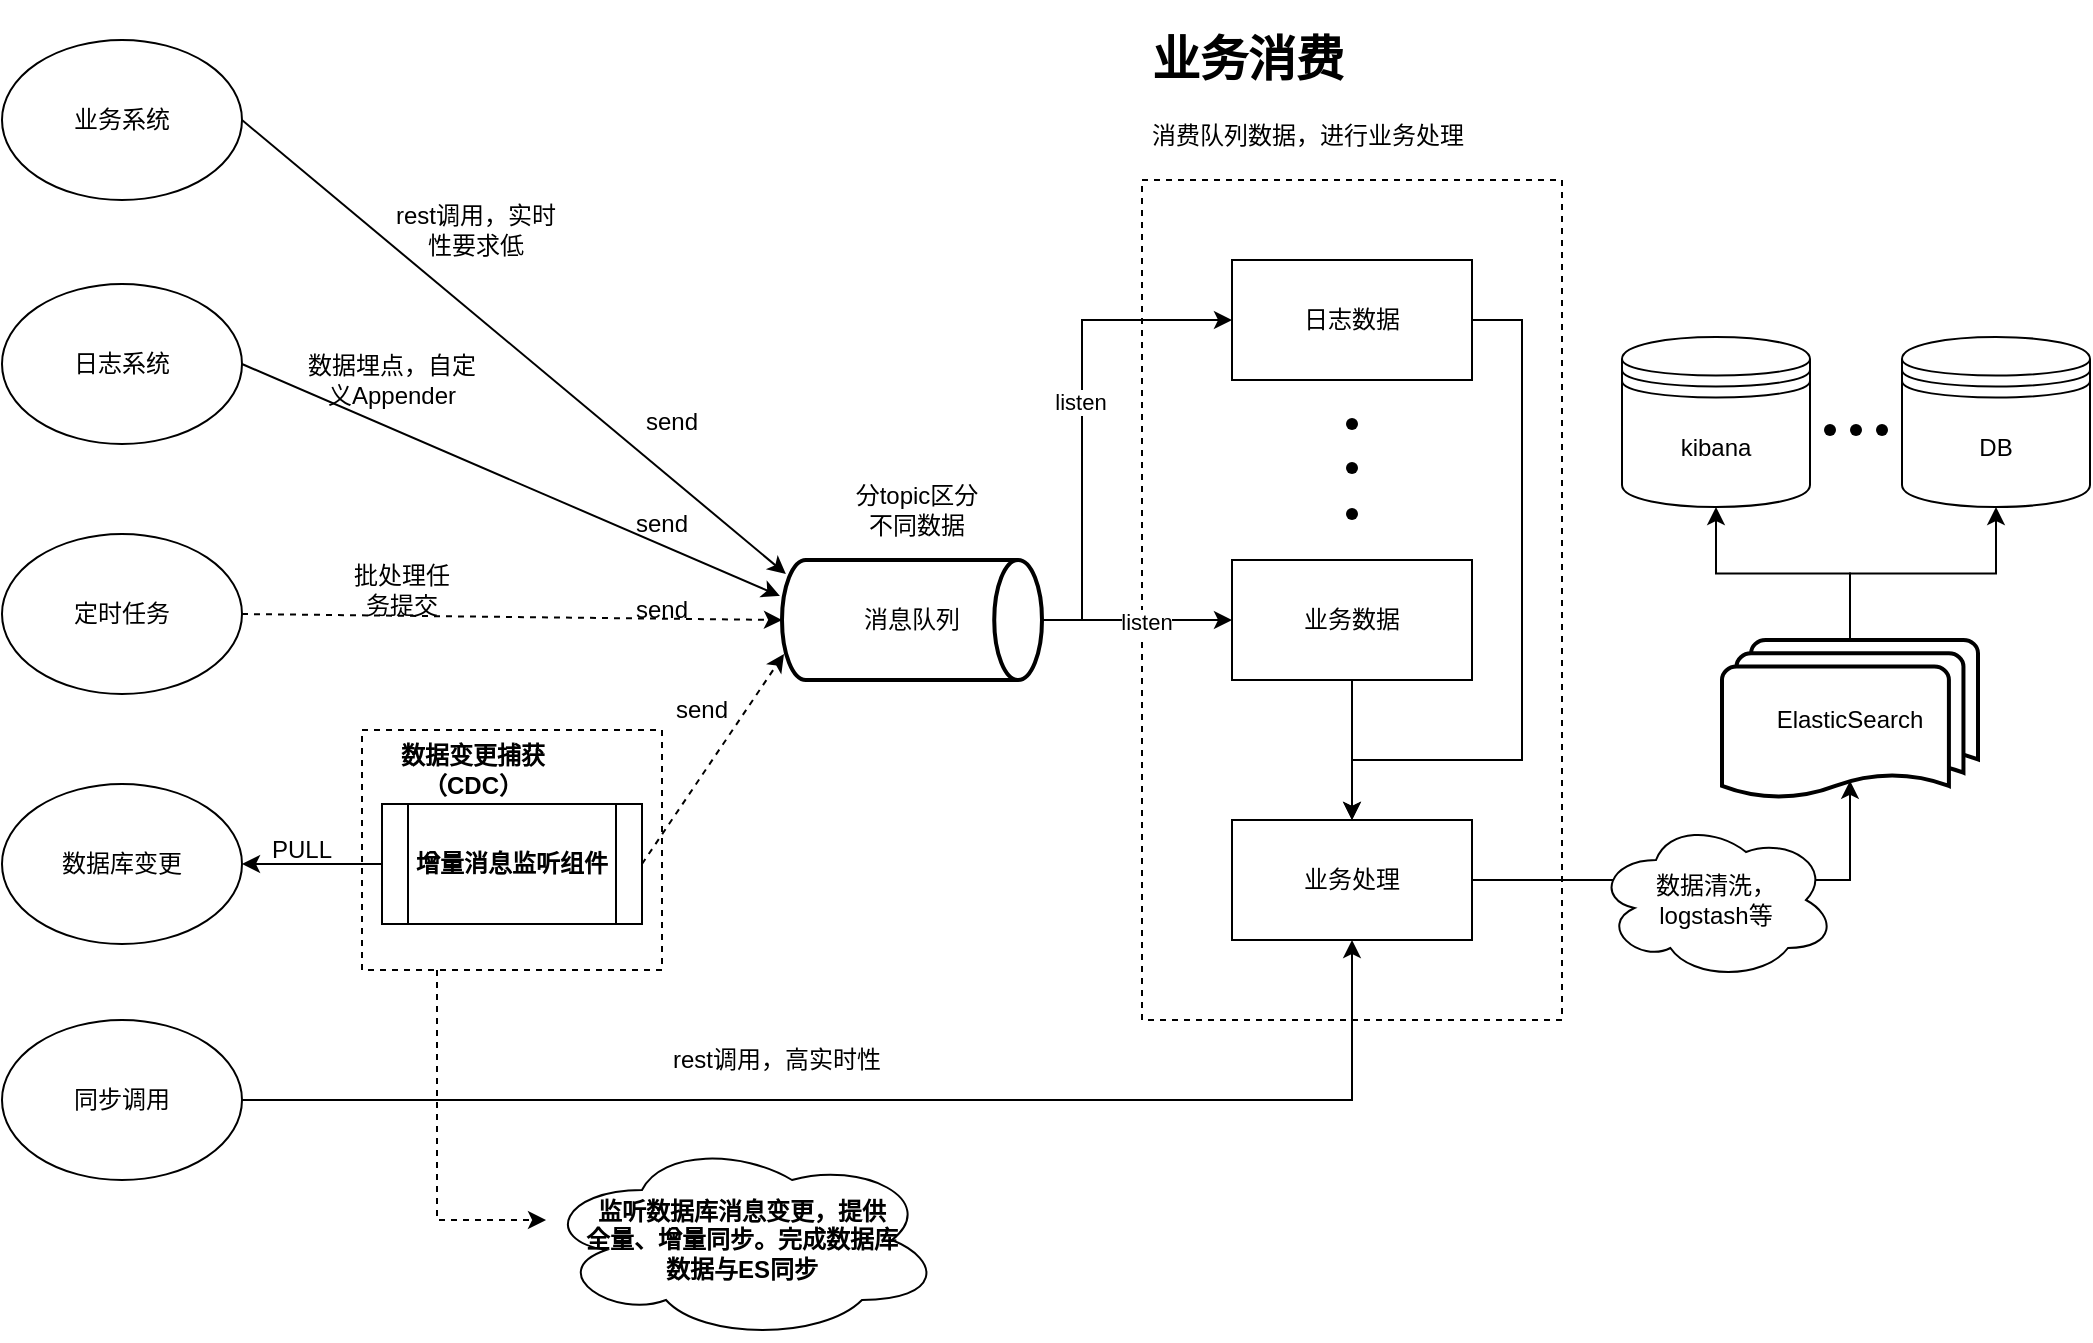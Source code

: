 <mxfile version="21.1.1" type="github">
  <diagram id="C5RBs43oDa-KdzZeNtuy" name="Page-1">
    <mxGraphModel dx="1886" dy="734" grid="1" gridSize="10" guides="1" tooltips="1" connect="1" arrows="1" fold="1" page="1" pageScale="1" pageWidth="827" pageHeight="1169" math="0" shadow="0">
      <root>
        <mxCell id="WIyWlLk6GJQsqaUBKTNV-0" />
        <mxCell id="WIyWlLk6GJQsqaUBKTNV-1" parent="WIyWlLk6GJQsqaUBKTNV-0" />
        <mxCell id="dklQk-y3ViTdaod3lkAC-16" style="edgeStyle=orthogonalEdgeStyle;rounded=0;orthogonalLoop=1;jettySize=auto;html=1;exitX=0.25;exitY=1;exitDx=0;exitDy=0;dashed=1;" edge="1" parent="WIyWlLk6GJQsqaUBKTNV-1" source="dklQk-y3ViTdaod3lkAC-14" target="dklQk-y3ViTdaod3lkAC-15">
          <mxGeometry relative="1" as="geometry">
            <Array as="points">
              <mxPoint x="278" y="650" />
            </Array>
          </mxGeometry>
        </mxCell>
        <mxCell id="dklQk-y3ViTdaod3lkAC-14" value="" style="rounded=0;whiteSpace=wrap;html=1;dashed=1;" vertex="1" parent="WIyWlLk6GJQsqaUBKTNV-1">
          <mxGeometry x="240" y="405" width="150" height="120" as="geometry" />
        </mxCell>
        <mxCell id="OTv721mIkLzw12clumnJ-23" value="" style="rounded=0;whiteSpace=wrap;html=1;dashed=1;" parent="WIyWlLk6GJQsqaUBKTNV-1" vertex="1">
          <mxGeometry x="630" y="130" width="210" height="420" as="geometry" />
        </mxCell>
        <mxCell id="OTv721mIkLzw12clumnJ-5" style="rounded=0;orthogonalLoop=1;jettySize=auto;html=1;exitX=1;exitY=0.5;exitDx=0;exitDy=0;entryX=-0.008;entryY=0.3;entryDx=0;entryDy=0;entryPerimeter=0;" parent="WIyWlLk6GJQsqaUBKTNV-1" source="OTv721mIkLzw12clumnJ-0" target="OTv721mIkLzw12clumnJ-4" edge="1">
          <mxGeometry relative="1" as="geometry" />
        </mxCell>
        <mxCell id="OTv721mIkLzw12clumnJ-0" value="日志系统" style="ellipse;whiteSpace=wrap;html=1;" parent="WIyWlLk6GJQsqaUBKTNV-1" vertex="1">
          <mxGeometry x="60" y="182" width="120" height="80" as="geometry" />
        </mxCell>
        <mxCell id="OTv721mIkLzw12clumnJ-32" style="edgeStyle=orthogonalEdgeStyle;rounded=0;orthogonalLoop=1;jettySize=auto;html=1;exitX=1;exitY=0.5;exitDx=0;exitDy=0;entryX=0.5;entryY=1;entryDx=0;entryDy=0;" parent="WIyWlLk6GJQsqaUBKTNV-1" source="OTv721mIkLzw12clumnJ-1" target="OTv721mIkLzw12clumnJ-26" edge="1">
          <mxGeometry relative="1" as="geometry">
            <Array as="points">
              <mxPoint x="735" y="590" />
            </Array>
          </mxGeometry>
        </mxCell>
        <mxCell id="OTv721mIkLzw12clumnJ-1" value="同步调用" style="ellipse;whiteSpace=wrap;html=1;" parent="WIyWlLk6GJQsqaUBKTNV-1" vertex="1">
          <mxGeometry x="60" y="550" width="120" height="80" as="geometry" />
        </mxCell>
        <mxCell id="OTv721mIkLzw12clumnJ-2" value="数据库变更" style="ellipse;whiteSpace=wrap;html=1;" parent="WIyWlLk6GJQsqaUBKTNV-1" vertex="1">
          <mxGeometry x="60" y="432" width="120" height="80" as="geometry" />
        </mxCell>
        <mxCell id="OTv721mIkLzw12clumnJ-12" style="rounded=0;orthogonalLoop=1;jettySize=auto;html=1;exitX=1;exitY=0.5;exitDx=0;exitDy=0;entryX=0;entryY=0.5;entryDx=0;entryDy=0;entryPerimeter=0;dashed=1;" parent="WIyWlLk6GJQsqaUBKTNV-1" source="OTv721mIkLzw12clumnJ-3" target="OTv721mIkLzw12clumnJ-4" edge="1">
          <mxGeometry relative="1" as="geometry" />
        </mxCell>
        <mxCell id="OTv721mIkLzw12clumnJ-3" value="定时任务" style="ellipse;whiteSpace=wrap;html=1;" parent="WIyWlLk6GJQsqaUBKTNV-1" vertex="1">
          <mxGeometry x="60" y="307" width="120" height="80" as="geometry" />
        </mxCell>
        <mxCell id="OTv721mIkLzw12clumnJ-28" style="edgeStyle=orthogonalEdgeStyle;rounded=0;orthogonalLoop=1;jettySize=auto;html=1;exitX=1;exitY=0.5;exitDx=0;exitDy=0;exitPerimeter=0;entryX=0;entryY=0.5;entryDx=0;entryDy=0;" parent="WIyWlLk6GJQsqaUBKTNV-1" source="OTv721mIkLzw12clumnJ-4" target="OTv721mIkLzw12clumnJ-24" edge="1">
          <mxGeometry relative="1" as="geometry">
            <Array as="points">
              <mxPoint x="600" y="350" />
              <mxPoint x="600" y="200" />
            </Array>
          </mxGeometry>
        </mxCell>
        <mxCell id="OTv721mIkLzw12clumnJ-36" value="listen" style="edgeLabel;html=1;align=center;verticalAlign=middle;resizable=0;points=[];" parent="OTv721mIkLzw12clumnJ-28" vertex="1" connectable="0">
          <mxGeometry x="0.053" y="1" relative="1" as="geometry">
            <mxPoint as="offset" />
          </mxGeometry>
        </mxCell>
        <mxCell id="OTv721mIkLzw12clumnJ-30" style="edgeStyle=orthogonalEdgeStyle;rounded=0;orthogonalLoop=1;jettySize=auto;html=1;exitX=1;exitY=0.5;exitDx=0;exitDy=0;exitPerimeter=0;entryX=0;entryY=0.5;entryDx=0;entryDy=0;" parent="WIyWlLk6GJQsqaUBKTNV-1" source="OTv721mIkLzw12clumnJ-4" target="OTv721mIkLzw12clumnJ-25" edge="1">
          <mxGeometry relative="1" as="geometry" />
        </mxCell>
        <mxCell id="OTv721mIkLzw12clumnJ-4" value="消息队列" style="strokeWidth=2;html=1;shape=mxgraph.flowchart.direct_data;whiteSpace=wrap;" parent="WIyWlLk6GJQsqaUBKTNV-1" vertex="1">
          <mxGeometry x="450" y="320" width="130" height="60" as="geometry" />
        </mxCell>
        <mxCell id="OTv721mIkLzw12clumnJ-6" value="数据埋点，自定义Appender" style="text;html=1;strokeColor=none;fillColor=none;align=center;verticalAlign=middle;whiteSpace=wrap;rounded=0;" parent="WIyWlLk6GJQsqaUBKTNV-1" vertex="1">
          <mxGeometry x="210" y="215" width="90" height="30" as="geometry" />
        </mxCell>
        <mxCell id="OTv721mIkLzw12clumnJ-42" style="edgeStyle=orthogonalEdgeStyle;rounded=0;orthogonalLoop=1;jettySize=auto;html=1;exitX=0.5;exitY=0;exitDx=0;exitDy=0;exitPerimeter=0;entryX=0.5;entryY=1;entryDx=0;entryDy=0;" parent="WIyWlLk6GJQsqaUBKTNV-1" source="OTv721mIkLzw12clumnJ-8" target="OTv721mIkLzw12clumnJ-9" edge="1">
          <mxGeometry relative="1" as="geometry" />
        </mxCell>
        <mxCell id="OTv721mIkLzw12clumnJ-46" style="edgeStyle=orthogonalEdgeStyle;rounded=0;orthogonalLoop=1;jettySize=auto;html=1;exitX=0.5;exitY=0;exitDx=0;exitDy=0;exitPerimeter=0;entryX=0.5;entryY=1;entryDx=0;entryDy=0;" parent="WIyWlLk6GJQsqaUBKTNV-1" source="OTv721mIkLzw12clumnJ-8" target="OTv721mIkLzw12clumnJ-40" edge="1">
          <mxGeometry relative="1" as="geometry" />
        </mxCell>
        <mxCell id="OTv721mIkLzw12clumnJ-8" value="ElasticSearch" style="strokeWidth=2;html=1;shape=mxgraph.flowchart.multi-document;whiteSpace=wrap;" parent="WIyWlLk6GJQsqaUBKTNV-1" vertex="1">
          <mxGeometry x="920" y="360" width="128" height="80" as="geometry" />
        </mxCell>
        <mxCell id="OTv721mIkLzw12clumnJ-9" value="kibana" style="shape=datastore;whiteSpace=wrap;html=1;" parent="WIyWlLk6GJQsqaUBKTNV-1" vertex="1">
          <mxGeometry x="870" y="208.5" width="94" height="85" as="geometry" />
        </mxCell>
        <mxCell id="OTv721mIkLzw12clumnJ-13" style="rounded=0;orthogonalLoop=1;jettySize=auto;html=1;exitX=1;exitY=0.5;exitDx=0;exitDy=0;dashed=1;" parent="WIyWlLk6GJQsqaUBKTNV-1" source="OTv721mIkLzw12clumnJ-11" edge="1">
          <mxGeometry relative="1" as="geometry">
            <mxPoint x="451" y="367" as="targetPoint" />
          </mxGeometry>
        </mxCell>
        <mxCell id="OTv721mIkLzw12clumnJ-15" style="edgeStyle=orthogonalEdgeStyle;rounded=0;orthogonalLoop=1;jettySize=auto;html=1;exitX=0;exitY=0.5;exitDx=0;exitDy=0;entryX=1;entryY=0.5;entryDx=0;entryDy=0;" parent="WIyWlLk6GJQsqaUBKTNV-1" source="OTv721mIkLzw12clumnJ-11" target="OTv721mIkLzw12clumnJ-2" edge="1">
          <mxGeometry relative="1" as="geometry" />
        </mxCell>
        <mxCell id="OTv721mIkLzw12clumnJ-11" value="&lt;b&gt;增量消息监听组件&lt;/b&gt;" style="shape=process;whiteSpace=wrap;html=1;backgroundOutline=1;" parent="WIyWlLk6GJQsqaUBKTNV-1" vertex="1">
          <mxGeometry x="250" y="442" width="130" height="60" as="geometry" />
        </mxCell>
        <mxCell id="OTv721mIkLzw12clumnJ-14" value="批处理任务提交" style="text;html=1;strokeColor=none;fillColor=none;align=center;verticalAlign=middle;whiteSpace=wrap;rounded=0;" parent="WIyWlLk6GJQsqaUBKTNV-1" vertex="1">
          <mxGeometry x="230" y="320" width="60" height="30" as="geometry" />
        </mxCell>
        <mxCell id="OTv721mIkLzw12clumnJ-16" value="PULL" style="text;html=1;strokeColor=none;fillColor=none;align=center;verticalAlign=middle;whiteSpace=wrap;rounded=0;" parent="WIyWlLk6GJQsqaUBKTNV-1" vertex="1">
          <mxGeometry x="180" y="450" width="60" height="30" as="geometry" />
        </mxCell>
        <mxCell id="OTv721mIkLzw12clumnJ-19" value="send" style="text;html=1;strokeColor=none;fillColor=none;align=center;verticalAlign=middle;whiteSpace=wrap;rounded=0;" parent="WIyWlLk6GJQsqaUBKTNV-1" vertex="1">
          <mxGeometry x="380" y="380" width="60" height="30" as="geometry" />
        </mxCell>
        <mxCell id="OTv721mIkLzw12clumnJ-20" value="send" style="text;html=1;strokeColor=none;fillColor=none;align=center;verticalAlign=middle;whiteSpace=wrap;rounded=0;" parent="WIyWlLk6GJQsqaUBKTNV-1" vertex="1">
          <mxGeometry x="360" y="330" width="60" height="30" as="geometry" />
        </mxCell>
        <mxCell id="OTv721mIkLzw12clumnJ-21" value="send" style="text;html=1;strokeColor=none;fillColor=none;align=center;verticalAlign=middle;whiteSpace=wrap;rounded=0;" parent="WIyWlLk6GJQsqaUBKTNV-1" vertex="1">
          <mxGeometry x="360" y="287" width="60" height="30" as="geometry" />
        </mxCell>
        <mxCell id="OTv721mIkLzw12clumnJ-34" style="edgeStyle=orthogonalEdgeStyle;rounded=0;orthogonalLoop=1;jettySize=auto;html=1;exitX=1;exitY=0.5;exitDx=0;exitDy=0;entryX=0.5;entryY=0;entryDx=0;entryDy=0;" parent="WIyWlLk6GJQsqaUBKTNV-1" source="OTv721mIkLzw12clumnJ-24" target="OTv721mIkLzw12clumnJ-26" edge="1">
          <mxGeometry relative="1" as="geometry">
            <Array as="points">
              <mxPoint x="820" y="200" />
              <mxPoint x="820" y="420" />
              <mxPoint x="735" y="420" />
            </Array>
          </mxGeometry>
        </mxCell>
        <mxCell id="OTv721mIkLzw12clumnJ-24" value="日志数据" style="rounded=0;whiteSpace=wrap;html=1;" parent="WIyWlLk6GJQsqaUBKTNV-1" vertex="1">
          <mxGeometry x="675" y="170" width="120" height="60" as="geometry" />
        </mxCell>
        <mxCell id="OTv721mIkLzw12clumnJ-33" style="edgeStyle=orthogonalEdgeStyle;rounded=0;orthogonalLoop=1;jettySize=auto;html=1;exitX=0.5;exitY=1;exitDx=0;exitDy=0;" parent="WIyWlLk6GJQsqaUBKTNV-1" source="OTv721mIkLzw12clumnJ-25" target="OTv721mIkLzw12clumnJ-26" edge="1">
          <mxGeometry relative="1" as="geometry" />
        </mxCell>
        <mxCell id="OTv721mIkLzw12clumnJ-25" value="业务数据" style="rounded=0;whiteSpace=wrap;html=1;" parent="WIyWlLk6GJQsqaUBKTNV-1" vertex="1">
          <mxGeometry x="675" y="320" width="120" height="60" as="geometry" />
        </mxCell>
        <mxCell id="OTv721mIkLzw12clumnJ-35" style="edgeStyle=orthogonalEdgeStyle;rounded=0;orthogonalLoop=1;jettySize=auto;html=1;exitX=1;exitY=0.5;exitDx=0;exitDy=0;entryX=0.5;entryY=0.88;entryDx=0;entryDy=0;entryPerimeter=0;" parent="WIyWlLk6GJQsqaUBKTNV-1" source="OTv721mIkLzw12clumnJ-26" target="OTv721mIkLzw12clumnJ-8" edge="1">
          <mxGeometry relative="1" as="geometry" />
        </mxCell>
        <mxCell id="OTv721mIkLzw12clumnJ-26" value="业务处理" style="rounded=0;whiteSpace=wrap;html=1;" parent="WIyWlLk6GJQsqaUBKTNV-1" vertex="1">
          <mxGeometry x="675" y="450" width="120" height="60" as="geometry" />
        </mxCell>
        <mxCell id="OTv721mIkLzw12clumnJ-37" value="listen" style="edgeLabel;html=1;align=center;verticalAlign=middle;resizable=0;points=[];" parent="WIyWlLk6GJQsqaUBKTNV-1" vertex="1" connectable="0">
          <mxGeometry x="609" y="251" as="geometry">
            <mxPoint x="23" y="100" as="offset" />
          </mxGeometry>
        </mxCell>
        <mxCell id="OTv721mIkLzw12clumnJ-40" value="DB" style="shape=datastore;whiteSpace=wrap;html=1;" parent="WIyWlLk6GJQsqaUBKTNV-1" vertex="1">
          <mxGeometry x="1010" y="208.5" width="94" height="85" as="geometry" />
        </mxCell>
        <mxCell id="OTv721mIkLzw12clumnJ-41" value="数据清洗，&lt;br&gt;logstash等" style="ellipse;shape=cloud;whiteSpace=wrap;html=1;" parent="WIyWlLk6GJQsqaUBKTNV-1" vertex="1">
          <mxGeometry x="857" y="450" width="120" height="80" as="geometry" />
        </mxCell>
        <mxCell id="OTv721mIkLzw12clumnJ-43" value="" style="shape=waypoint;sketch=0;fillStyle=solid;size=6;pointerEvents=1;points=[];fillColor=none;resizable=0;rotatable=0;perimeter=centerPerimeter;snapToPoint=1;" parent="WIyWlLk6GJQsqaUBKTNV-1" vertex="1">
          <mxGeometry x="990" y="245" width="20" height="20" as="geometry" />
        </mxCell>
        <mxCell id="OTv721mIkLzw12clumnJ-44" value="" style="shape=waypoint;sketch=0;fillStyle=solid;size=6;pointerEvents=1;points=[];fillColor=none;resizable=0;rotatable=0;perimeter=centerPerimeter;snapToPoint=1;" parent="WIyWlLk6GJQsqaUBKTNV-1" vertex="1">
          <mxGeometry x="977" y="245" width="20" height="20" as="geometry" />
        </mxCell>
        <mxCell id="OTv721mIkLzw12clumnJ-45" value="" style="shape=waypoint;sketch=0;fillStyle=solid;size=6;pointerEvents=1;points=[];fillColor=none;resizable=0;rotatable=0;perimeter=centerPerimeter;snapToPoint=1;" parent="WIyWlLk6GJQsqaUBKTNV-1" vertex="1">
          <mxGeometry x="964" y="245" width="20" height="20" as="geometry" />
        </mxCell>
        <mxCell id="OTv721mIkLzw12clumnJ-49" value="分topic区分不同数据" style="text;html=1;strokeColor=none;fillColor=none;align=center;verticalAlign=middle;whiteSpace=wrap;rounded=0;" parent="WIyWlLk6GJQsqaUBKTNV-1" vertex="1">
          <mxGeometry x="485" y="280" width="65" height="30" as="geometry" />
        </mxCell>
        <mxCell id="dklQk-y3ViTdaod3lkAC-0" value="数据变更捕获（CDC）" style="text;html=1;strokeColor=none;fillColor=none;align=center;verticalAlign=middle;whiteSpace=wrap;rounded=0;fontStyle=1" vertex="1" parent="WIyWlLk6GJQsqaUBKTNV-1">
          <mxGeometry x="252.5" y="410" width="85" height="30" as="geometry" />
        </mxCell>
        <mxCell id="dklQk-y3ViTdaod3lkAC-2" value="" style="shape=waypoint;sketch=0;fillStyle=solid;size=6;pointerEvents=1;points=[];fillColor=none;resizable=0;rotatable=0;perimeter=centerPerimeter;snapToPoint=1;" vertex="1" parent="WIyWlLk6GJQsqaUBKTNV-1">
          <mxGeometry x="725" y="242" width="20" height="20" as="geometry" />
        </mxCell>
        <mxCell id="dklQk-y3ViTdaod3lkAC-3" value="" style="shape=waypoint;sketch=0;fillStyle=solid;size=6;pointerEvents=1;points=[];fillColor=none;resizable=0;rotatable=0;perimeter=centerPerimeter;snapToPoint=1;" vertex="1" parent="WIyWlLk6GJQsqaUBKTNV-1">
          <mxGeometry x="725" y="264" width="20" height="20" as="geometry" />
        </mxCell>
        <mxCell id="dklQk-y3ViTdaod3lkAC-4" value="" style="shape=waypoint;sketch=0;fillStyle=solid;size=6;pointerEvents=1;points=[];fillColor=none;resizable=0;rotatable=0;perimeter=centerPerimeter;snapToPoint=1;" vertex="1" parent="WIyWlLk6GJQsqaUBKTNV-1">
          <mxGeometry x="725" y="287" width="20" height="20" as="geometry" />
        </mxCell>
        <mxCell id="dklQk-y3ViTdaod3lkAC-5" value="rest调用，高实时性" style="text;html=1;strokeColor=none;fillColor=none;align=center;verticalAlign=middle;whiteSpace=wrap;rounded=0;" vertex="1" parent="WIyWlLk6GJQsqaUBKTNV-1">
          <mxGeometry x="390" y="555" width="115" height="30" as="geometry" />
        </mxCell>
        <mxCell id="dklQk-y3ViTdaod3lkAC-8" style="rounded=0;orthogonalLoop=1;jettySize=auto;html=1;exitX=1;exitY=0.5;exitDx=0;exitDy=0;entryX=0.015;entryY=0.117;entryDx=0;entryDy=0;entryPerimeter=0;" edge="1" parent="WIyWlLk6GJQsqaUBKTNV-1" source="dklQk-y3ViTdaod3lkAC-6" target="OTv721mIkLzw12clumnJ-4">
          <mxGeometry relative="1" as="geometry">
            <mxPoint x="460" y="330" as="targetPoint" />
          </mxGeometry>
        </mxCell>
        <mxCell id="dklQk-y3ViTdaod3lkAC-6" value="业务系统" style="ellipse;whiteSpace=wrap;html=1;" vertex="1" parent="WIyWlLk6GJQsqaUBKTNV-1">
          <mxGeometry x="60" y="60" width="120" height="80" as="geometry" />
        </mxCell>
        <mxCell id="dklQk-y3ViTdaod3lkAC-9" value="send" style="text;html=1;strokeColor=none;fillColor=none;align=center;verticalAlign=middle;whiteSpace=wrap;rounded=0;" vertex="1" parent="WIyWlLk6GJQsqaUBKTNV-1">
          <mxGeometry x="365" y="236" width="60" height="30" as="geometry" />
        </mxCell>
        <mxCell id="dklQk-y3ViTdaod3lkAC-11" value="rest调用，实时性要求低" style="text;html=1;strokeColor=none;fillColor=none;align=center;verticalAlign=middle;whiteSpace=wrap;rounded=0;" vertex="1" parent="WIyWlLk6GJQsqaUBKTNV-1">
          <mxGeometry x="252.5" y="140" width="87.5" height="30" as="geometry" />
        </mxCell>
        <mxCell id="dklQk-y3ViTdaod3lkAC-12" value="&lt;h1&gt;业务消费&lt;/h1&gt;&lt;p&gt;消费队列数据，进行业务处理&lt;/p&gt;" style="text;html=1;strokeColor=none;fillColor=none;spacing=5;spacingTop=-20;whiteSpace=wrap;overflow=hidden;rounded=0;" vertex="1" parent="WIyWlLk6GJQsqaUBKTNV-1">
          <mxGeometry x="630" y="50" width="190" height="120" as="geometry" />
        </mxCell>
        <mxCell id="dklQk-y3ViTdaod3lkAC-15" value="&lt;b&gt;监听数据库消息变更，提供&lt;br&gt;全量、增量同步。完成数据库&lt;br&gt;数据与ES同步&lt;/b&gt;" style="ellipse;shape=cloud;whiteSpace=wrap;html=1;" vertex="1" parent="WIyWlLk6GJQsqaUBKTNV-1">
          <mxGeometry x="330" y="610" width="200" height="100" as="geometry" />
        </mxCell>
      </root>
    </mxGraphModel>
  </diagram>
</mxfile>
